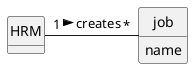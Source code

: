 @startuml
skinparam monochrome true
skinparam packageStyle rectangle
skinparam shadowing false

'left to right direction

skinparam classAttributeIconSize 0

hide circle
hide methods


class job
 {
   name
}


class HRM{

}


HRM "1" - "*" job: creates  >
@enduml